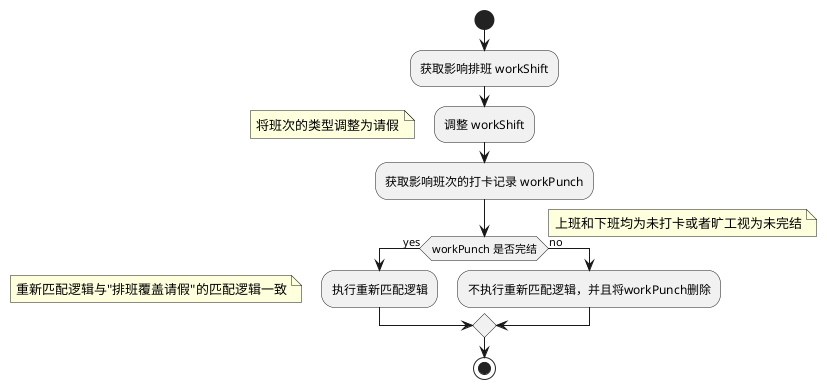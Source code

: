 #ehr巴赫门店数据拉取同步定时

@startuml
start
:获取影响排班 workShift;
:调整 workShift;
floating note left: 将班次的类型调整为请假
:获取影响班次的打卡记录 workPunch;


if(workPunch 是否完结) then(yes)
floating note right: 上班和下班均为未打卡或者旷工视为未完结
:执行重新匹配逻辑;
floating note left: 重新匹配逻辑与"排班覆盖请假"的匹配逻辑一致
else(no)
:不执行重新匹配逻辑，并且将workPunch删除;
endif

stop
@enduml